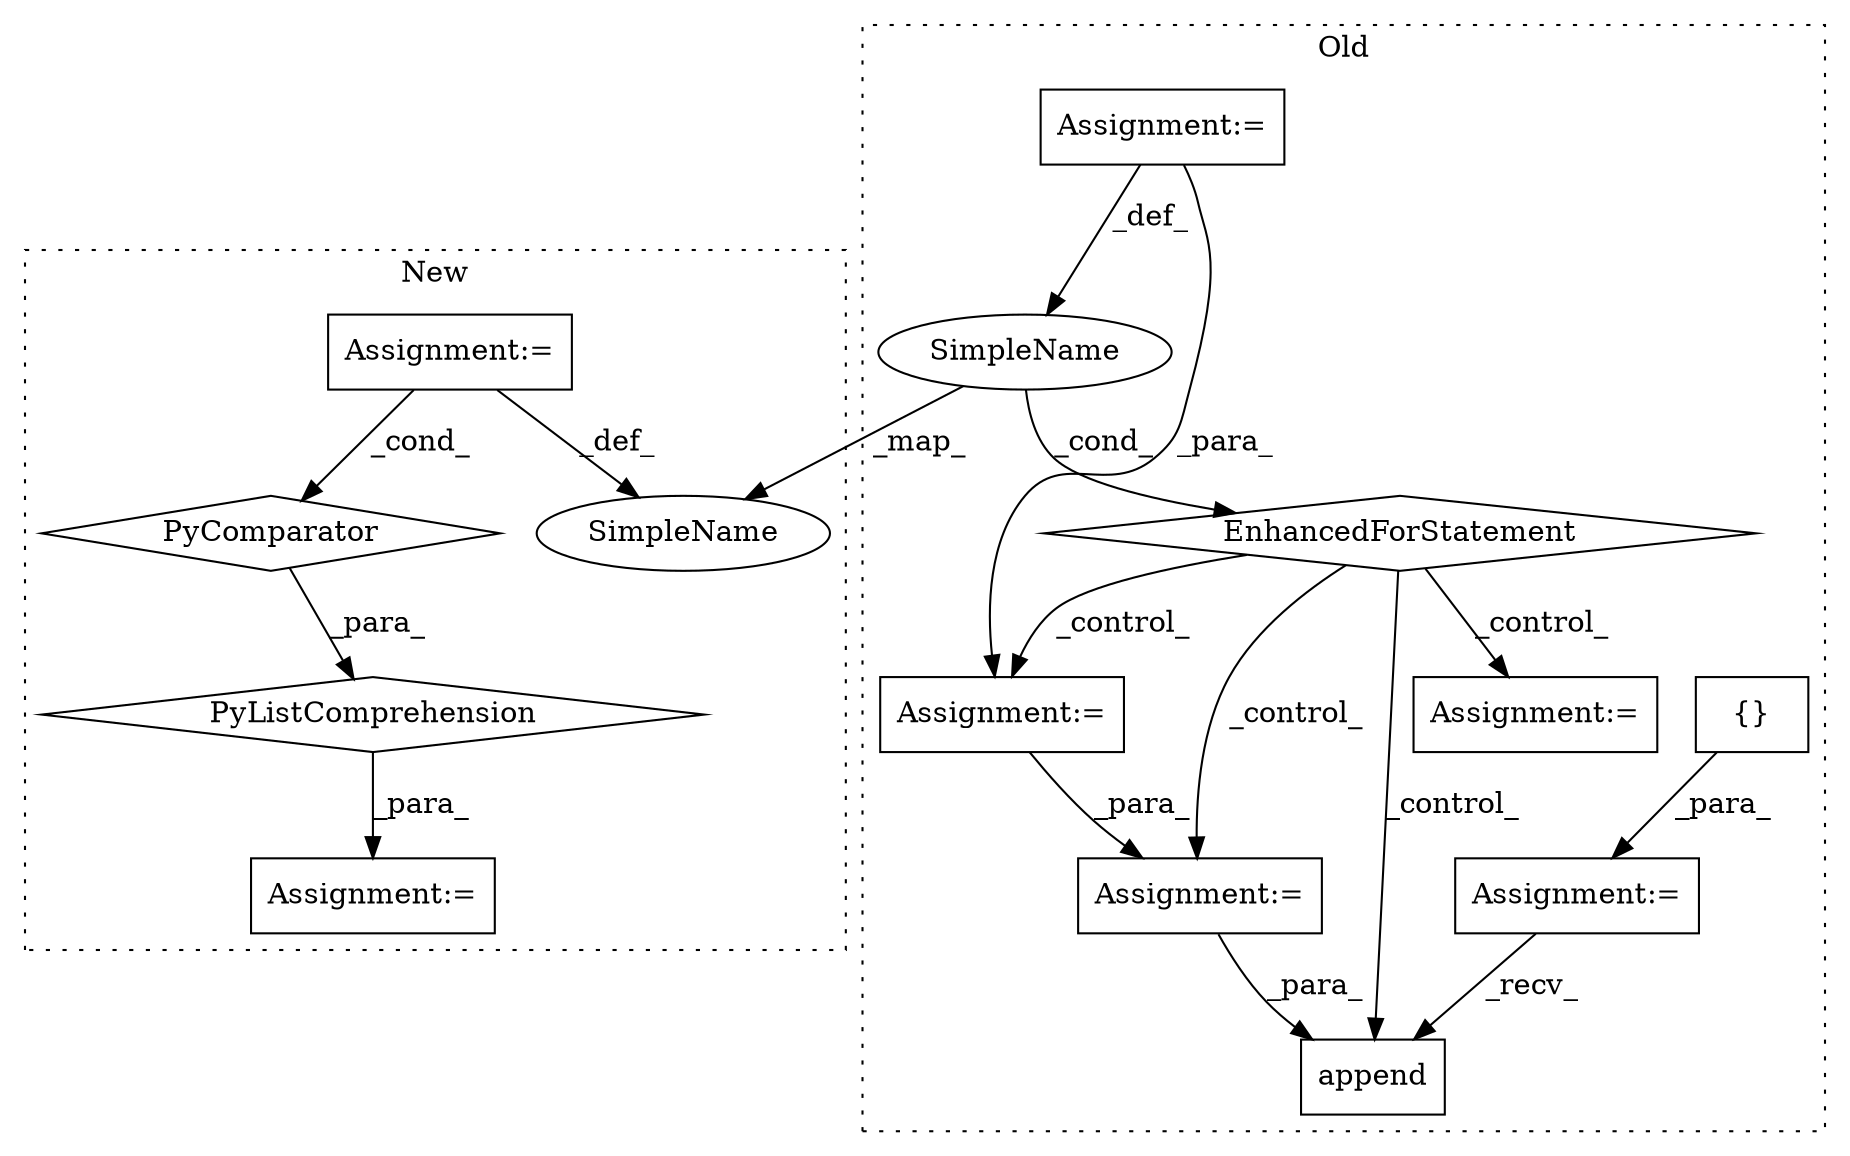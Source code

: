 digraph G {
subgraph cluster0 {
1 [label="{}" a="4" s="708" l="2" shape="box"];
5 [label="Assignment:=" a="7" s="698" l="1" shape="box"];
7 [label="append" a="32" s="1207,1225" l="7,1" shape="box"];
8 [label="EnhancedForStatement" a="70" s="716,789" l="53,2" shape="diamond"];
9 [label="Assignment:=" a="7" s="716,789" l="53,2" shape="box"];
10 [label="SimpleName" a="42" s="773" l="1" shape="ellipse"];
12 [label="Assignment:=" a="7" s="946" l="1" shape="box"];
13 [label="Assignment:=" a="7" s="1150" l="1" shape="box"];
14 [label="Assignment:=" a="7" s="839" l="1" shape="box"];
label = "Old";
style="dotted";
}
subgraph cluster1 {
2 [label="PyComparator" a="113" s="665" l="34" shape="diamond"];
3 [label="Assignment:=" a="7" s="665" l="34" shape="box"];
4 [label="PyListComprehension" a="109" s="556" l="151" shape="diamond"];
6 [label="Assignment:=" a="7" s="716" l="1" shape="box"];
11 [label="SimpleName" a="42" s="668" l="1" shape="ellipse"];
label = "New";
style="dotted";
}
1 -> 5 [label="_para_"];
2 -> 4 [label="_para_"];
3 -> 11 [label="_def_"];
3 -> 2 [label="_cond_"];
4 -> 6 [label="_para_"];
5 -> 7 [label="_recv_"];
8 -> 14 [label="_control_"];
8 -> 7 [label="_control_"];
8 -> 12 [label="_control_"];
8 -> 13 [label="_control_"];
9 -> 10 [label="_def_"];
9 -> 12 [label="_para_"];
10 -> 8 [label="_cond_"];
10 -> 11 [label="_map_"];
12 -> 13 [label="_para_"];
13 -> 7 [label="_para_"];
}